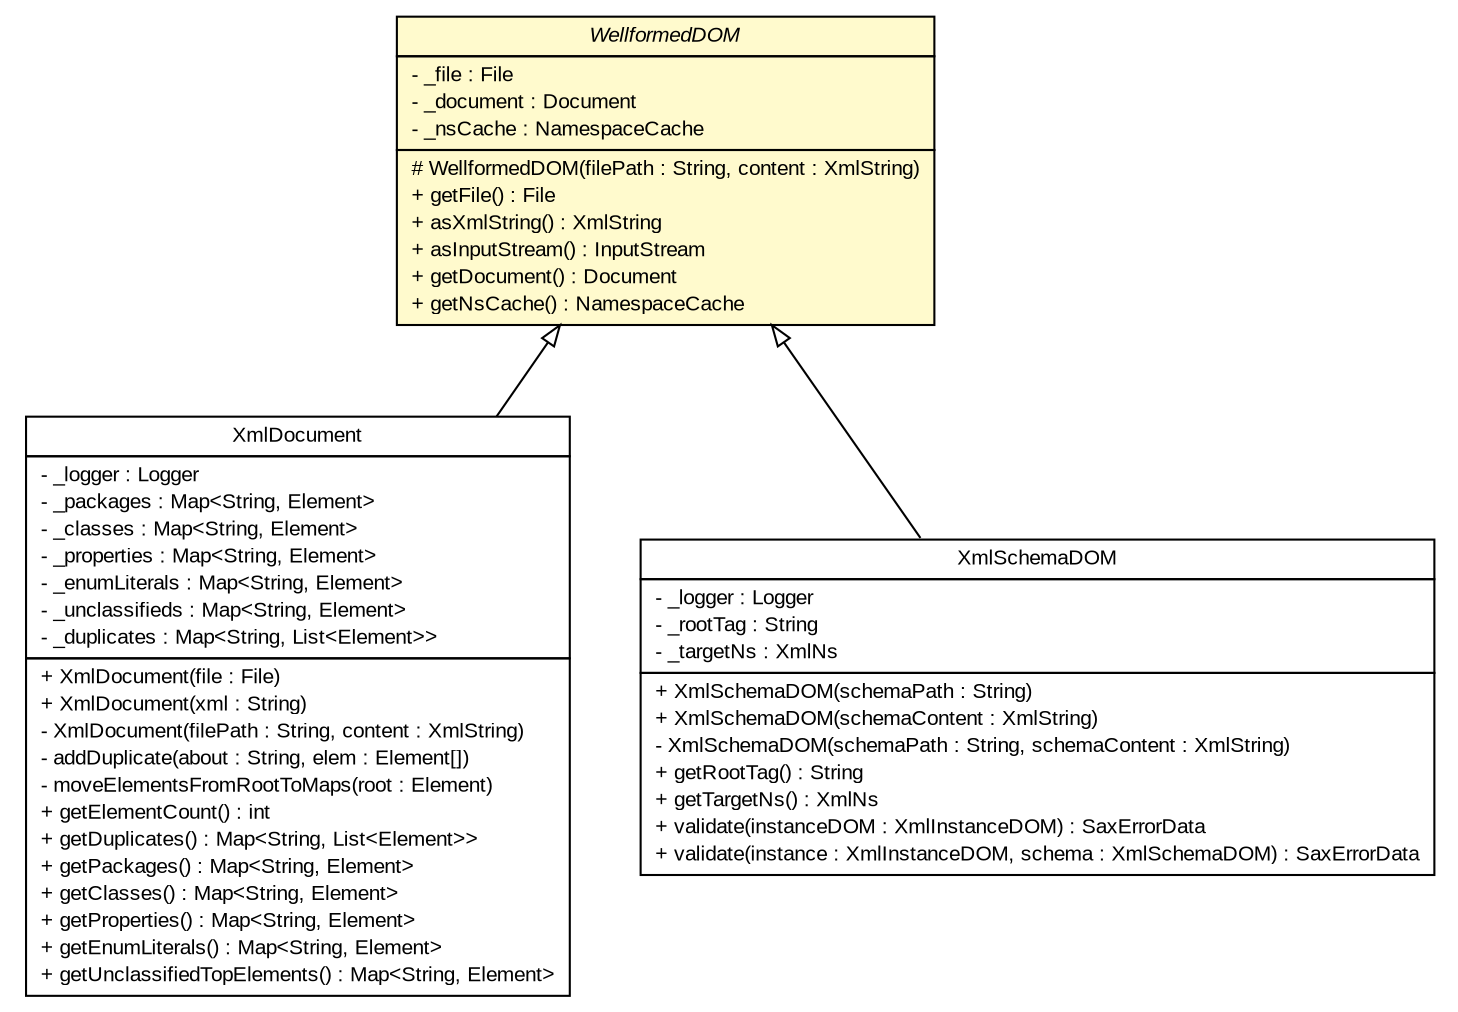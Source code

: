 #!/usr/local/bin/dot
#
# Class diagram 
# Generated by UMLGraph version R5_6_6-6-g3bdff0 (http://www.umlgraph.org/)
#

digraph G {
	edge [fontname="arial",fontsize=10,labelfontname="arial",labelfontsize=10];
	node [fontname="arial",fontsize=10,shape=plaintext];
	nodesep=0.25;
	ranksep=0.5;
	// org.tanjakostic.jcleancim.experimental.builder.rdfs.XmlDocument
	c207677 [label=<<table title="org.tanjakostic.jcleancim.experimental.builder.rdfs.XmlDocument" border="0" cellborder="1" cellspacing="0" cellpadding="2" port="p" href="../experimental/builder/rdfs/XmlDocument.html">
		<tr><td><table border="0" cellspacing="0" cellpadding="1">
<tr><td align="center" balign="center"> XmlDocument </td></tr>
		</table></td></tr>
		<tr><td><table border="0" cellspacing="0" cellpadding="1">
<tr><td align="left" balign="left"> - _logger : Logger </td></tr>
<tr><td align="left" balign="left"> - _packages : Map&lt;String, Element&gt; </td></tr>
<tr><td align="left" balign="left"> - _classes : Map&lt;String, Element&gt; </td></tr>
<tr><td align="left" balign="left"> - _properties : Map&lt;String, Element&gt; </td></tr>
<tr><td align="left" balign="left"> - _enumLiterals : Map&lt;String, Element&gt; </td></tr>
<tr><td align="left" balign="left"> - _unclassifieds : Map&lt;String, Element&gt; </td></tr>
<tr><td align="left" balign="left"> - _duplicates : Map&lt;String, List&lt;Element&gt;&gt; </td></tr>
		</table></td></tr>
		<tr><td><table border="0" cellspacing="0" cellpadding="1">
<tr><td align="left" balign="left"> + XmlDocument(file : File) </td></tr>
<tr><td align="left" balign="left"> + XmlDocument(xml : String) </td></tr>
<tr><td align="left" balign="left"> - XmlDocument(filePath : String, content : XmlString) </td></tr>
<tr><td align="left" balign="left"> - addDuplicate(about : String, elem : Element[]) </td></tr>
<tr><td align="left" balign="left"> - moveElementsFromRootToMaps(root : Element) </td></tr>
<tr><td align="left" balign="left"> + getElementCount() : int </td></tr>
<tr><td align="left" balign="left"> + getDuplicates() : Map&lt;String, List&lt;Element&gt;&gt; </td></tr>
<tr><td align="left" balign="left"> + getPackages() : Map&lt;String, Element&gt; </td></tr>
<tr><td align="left" balign="left"> + getClasses() : Map&lt;String, Element&gt; </td></tr>
<tr><td align="left" balign="left"> + getProperties() : Map&lt;String, Element&gt; </td></tr>
<tr><td align="left" balign="left"> + getEnumLiterals() : Map&lt;String, Element&gt; </td></tr>
<tr><td align="left" balign="left"> + getUnclassifiedTopElements() : Map&lt;String, Element&gt; </td></tr>
		</table></td></tr>
		</table>>, URL="../experimental/builder/rdfs/XmlDocument.html", fontname="arial", fontcolor="black", fontsize=10.0];
	// org.tanjakostic.jcleancim.xml.XmlSchemaDOM
	c207947 [label=<<table title="org.tanjakostic.jcleancim.xml.XmlSchemaDOM" border="0" cellborder="1" cellspacing="0" cellpadding="2" port="p" href="./XmlSchemaDOM.html">
		<tr><td><table border="0" cellspacing="0" cellpadding="1">
<tr><td align="center" balign="center"> XmlSchemaDOM </td></tr>
		</table></td></tr>
		<tr><td><table border="0" cellspacing="0" cellpadding="1">
<tr><td align="left" balign="left"> - _logger : Logger </td></tr>
<tr><td align="left" balign="left"> - _rootTag : String </td></tr>
<tr><td align="left" balign="left"> - _targetNs : XmlNs </td></tr>
		</table></td></tr>
		<tr><td><table border="0" cellspacing="0" cellpadding="1">
<tr><td align="left" balign="left"> + XmlSchemaDOM(schemaPath : String) </td></tr>
<tr><td align="left" balign="left"> + XmlSchemaDOM(schemaContent : XmlString) </td></tr>
<tr><td align="left" balign="left"> - XmlSchemaDOM(schemaPath : String, schemaContent : XmlString) </td></tr>
<tr><td align="left" balign="left"> + getRootTag() : String </td></tr>
<tr><td align="left" balign="left"> + getTargetNs() : XmlNs </td></tr>
<tr><td align="left" balign="left"> + validate(instanceDOM : XmlInstanceDOM) : SaxErrorData </td></tr>
<tr><td align="left" balign="left"> + validate(instance : XmlInstanceDOM, schema : XmlSchemaDOM) : SaxErrorData </td></tr>
		</table></td></tr>
		</table>>, URL="./XmlSchemaDOM.html", fontname="arial", fontcolor="black", fontsize=10.0];
	// org.tanjakostic.jcleancim.xml.WellformedDOM
	c207953 [label=<<table title="org.tanjakostic.jcleancim.xml.WellformedDOM" border="0" cellborder="1" cellspacing="0" cellpadding="2" port="p" bgcolor="lemonChiffon" href="./WellformedDOM.html">
		<tr><td><table border="0" cellspacing="0" cellpadding="1">
<tr><td align="center" balign="center"><font face="Arial Italic"> WellformedDOM </font></td></tr>
		</table></td></tr>
		<tr><td><table border="0" cellspacing="0" cellpadding="1">
<tr><td align="left" balign="left"> - _file : File </td></tr>
<tr><td align="left" balign="left"> - _document : Document </td></tr>
<tr><td align="left" balign="left"> - _nsCache : NamespaceCache </td></tr>
		</table></td></tr>
		<tr><td><table border="0" cellspacing="0" cellpadding="1">
<tr><td align="left" balign="left"> # WellformedDOM(filePath : String, content : XmlString) </td></tr>
<tr><td align="left" balign="left"> + getFile() : File </td></tr>
<tr><td align="left" balign="left"> + asXmlString() : XmlString </td></tr>
<tr><td align="left" balign="left"> + asInputStream() : InputStream </td></tr>
<tr><td align="left" balign="left"> + getDocument() : Document </td></tr>
<tr><td align="left" balign="left"> + getNsCache() : NamespaceCache </td></tr>
		</table></td></tr>
		</table>>, URL="./WellformedDOM.html", fontname="arial", fontcolor="black", fontsize=10.0];
	//org.tanjakostic.jcleancim.experimental.builder.rdfs.XmlDocument extends org.tanjakostic.jcleancim.xml.WellformedDOM
	c207953:p -> c207677:p [dir=back,arrowtail=empty];
	//org.tanjakostic.jcleancim.xml.XmlSchemaDOM extends org.tanjakostic.jcleancim.xml.WellformedDOM
	c207953:p -> c207947:p [dir=back,arrowtail=empty];
}

